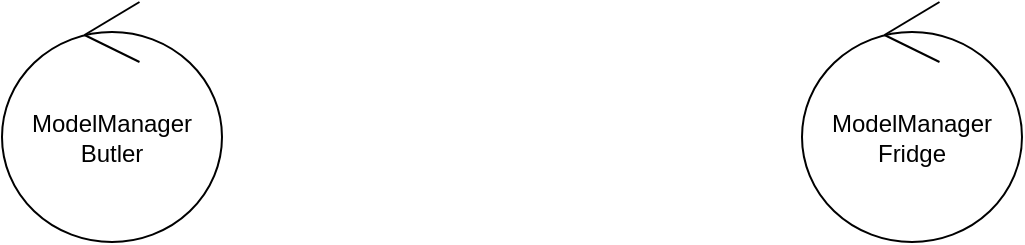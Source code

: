<mxfile version="11.3.0" type="device" pages="1"><diagram id="Qk1qFcn8vQ7hH1mHFYw2" name="Page-1"><mxGraphModel dx="854" dy="504" grid="1" gridSize="10" guides="1" tooltips="1" connect="1" arrows="1" fold="1" page="1" pageScale="1" pageWidth="827" pageHeight="1169" math="0" shadow="0"><root><mxCell id="0"/><mxCell id="1" parent="0"/><mxCell id="jRJH687sKfuFnNivcta6-1" value="ModelManager&lt;br&gt;Butler" style="ellipse;shape=umlControl;whiteSpace=wrap;html=1;" parent="1" vertex="1"><mxGeometry x="90" y="120" width="110" height="120" as="geometry"/></mxCell><mxCell id="jRJH687sKfuFnNivcta6-3" value="ModelManager&lt;br&gt;Fridge" style="ellipse;shape=umlControl;whiteSpace=wrap;html=1;" parent="1" vertex="1"><mxGeometry x="490" y="120" width="110" height="120" as="geometry"/></mxCell></root></mxGraphModel></diagram></mxfile>